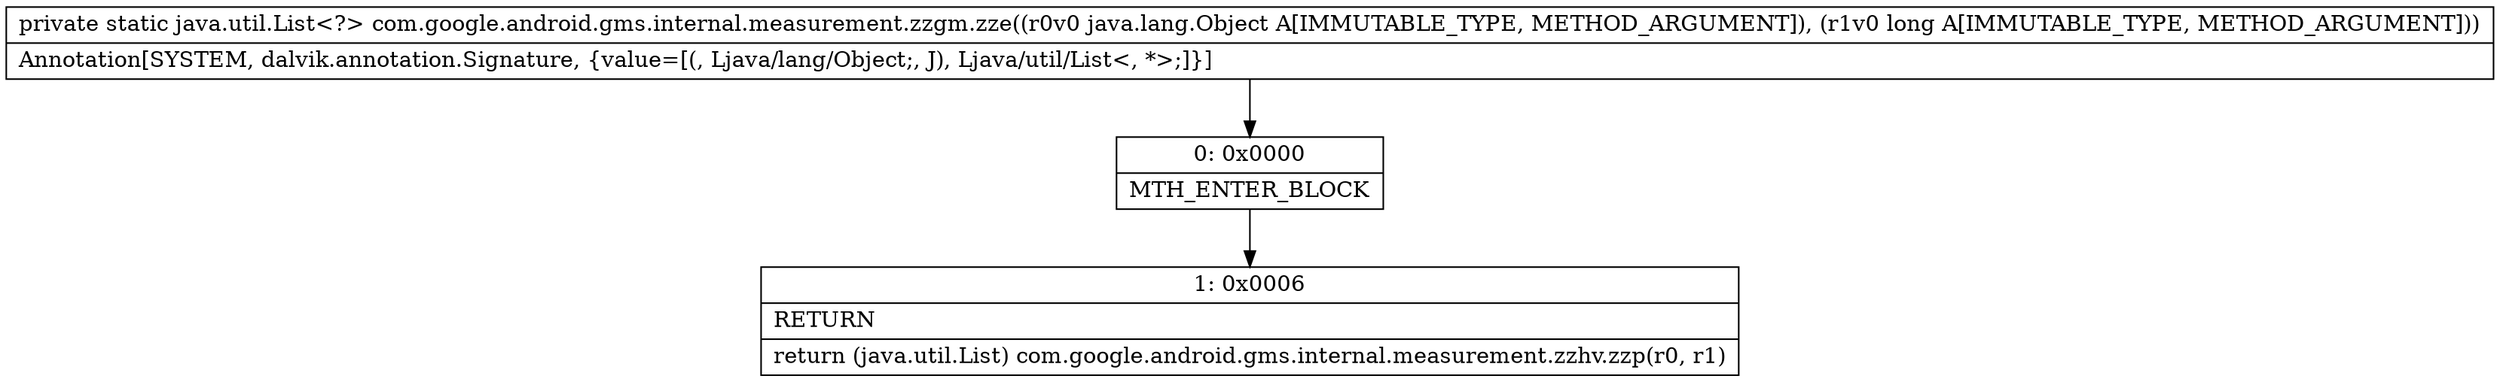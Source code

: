 digraph "CFG forcom.google.android.gms.internal.measurement.zzgm.zze(Ljava\/lang\/Object;J)Ljava\/util\/List;" {
Node_0 [shape=record,label="{0\:\ 0x0000|MTH_ENTER_BLOCK\l}"];
Node_1 [shape=record,label="{1\:\ 0x0006|RETURN\l|return (java.util.List) com.google.android.gms.internal.measurement.zzhv.zzp(r0, r1)\l}"];
MethodNode[shape=record,label="{private static java.util.List\<?\> com.google.android.gms.internal.measurement.zzgm.zze((r0v0 java.lang.Object A[IMMUTABLE_TYPE, METHOD_ARGUMENT]), (r1v0 long A[IMMUTABLE_TYPE, METHOD_ARGUMENT]))  | Annotation[SYSTEM, dalvik.annotation.Signature, \{value=[(, Ljava\/lang\/Object;, J), Ljava\/util\/List\<, *\>;]\}]\l}"];
MethodNode -> Node_0;
Node_0 -> Node_1;
}

